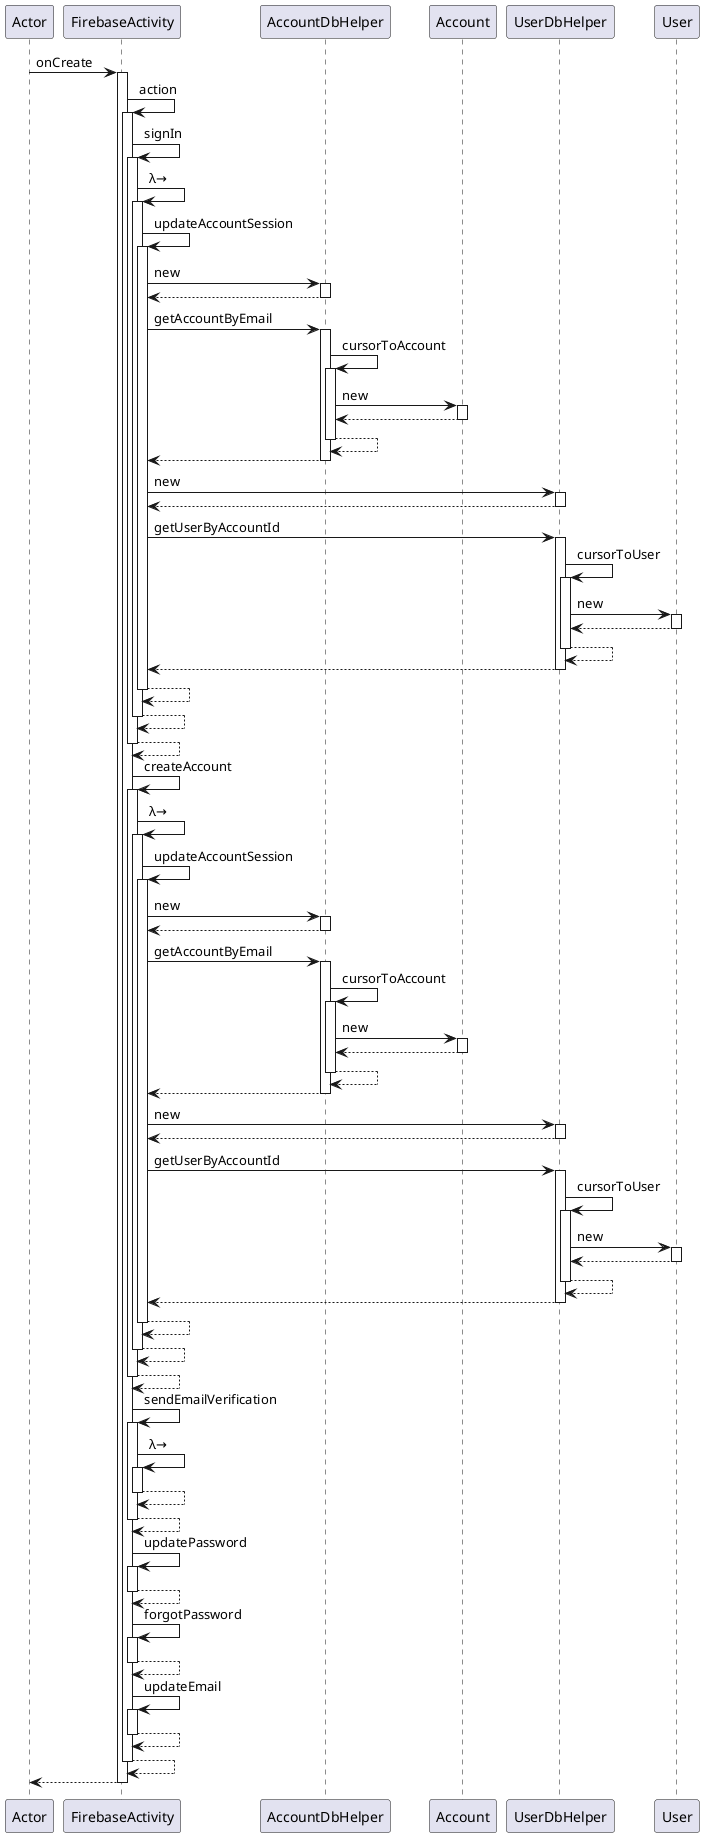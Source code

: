 @startuml
participant Actor
Actor -> FirebaseActivity : onCreate
activate FirebaseActivity
FirebaseActivity -> FirebaseActivity : action
activate FirebaseActivity
FirebaseActivity -> FirebaseActivity : signIn
activate FirebaseActivity
FirebaseActivity -> FirebaseActivity : λ→
activate FirebaseActivity
FirebaseActivity -> FirebaseActivity : updateAccountSession
activate FirebaseActivity
FirebaseActivity -> AccountDbHelper : new
activate AccountDbHelper
AccountDbHelper --> FirebaseActivity
deactivate AccountDbHelper
FirebaseActivity -> AccountDbHelper : getAccountByEmail
activate AccountDbHelper
AccountDbHelper -> AccountDbHelper : cursorToAccount
activate AccountDbHelper
AccountDbHelper -> Account : new
activate Account
Account --> AccountDbHelper
deactivate Account
AccountDbHelper --> AccountDbHelper
deactivate AccountDbHelper
AccountDbHelper --> FirebaseActivity
deactivate AccountDbHelper
FirebaseActivity -> UserDbHelper : new
activate UserDbHelper
UserDbHelper --> FirebaseActivity
deactivate UserDbHelper
FirebaseActivity -> UserDbHelper : getUserByAccountId
activate UserDbHelper
UserDbHelper -> UserDbHelper : cursorToUser
activate UserDbHelper
UserDbHelper -> User : new
activate User
User --> UserDbHelper
deactivate User
UserDbHelper --> UserDbHelper
deactivate UserDbHelper
UserDbHelper --> FirebaseActivity
deactivate UserDbHelper
FirebaseActivity --> FirebaseActivity
deactivate FirebaseActivity
FirebaseActivity --> FirebaseActivity
deactivate FirebaseActivity
FirebaseActivity --> FirebaseActivity
deactivate FirebaseActivity
FirebaseActivity -> FirebaseActivity : createAccount
activate FirebaseActivity
FirebaseActivity -> FirebaseActivity : λ→
activate FirebaseActivity
FirebaseActivity -> FirebaseActivity : updateAccountSession
activate FirebaseActivity
FirebaseActivity -> AccountDbHelper : new
activate AccountDbHelper
AccountDbHelper --> FirebaseActivity
deactivate AccountDbHelper
FirebaseActivity -> AccountDbHelper : getAccountByEmail
activate AccountDbHelper
AccountDbHelper -> AccountDbHelper : cursorToAccount
activate AccountDbHelper
AccountDbHelper -> Account : new
activate Account
Account --> AccountDbHelper
deactivate Account
AccountDbHelper --> AccountDbHelper
deactivate AccountDbHelper
AccountDbHelper --> FirebaseActivity
deactivate AccountDbHelper
FirebaseActivity -> UserDbHelper : new
activate UserDbHelper
UserDbHelper --> FirebaseActivity
deactivate UserDbHelper
FirebaseActivity -> UserDbHelper : getUserByAccountId
activate UserDbHelper
UserDbHelper -> UserDbHelper : cursorToUser
activate UserDbHelper
UserDbHelper -> User : new
activate User
User --> UserDbHelper
deactivate User
UserDbHelper --> UserDbHelper
deactivate UserDbHelper
UserDbHelper --> FirebaseActivity
deactivate UserDbHelper
FirebaseActivity --> FirebaseActivity
deactivate FirebaseActivity
FirebaseActivity --> FirebaseActivity
deactivate FirebaseActivity
FirebaseActivity --> FirebaseActivity
deactivate FirebaseActivity
FirebaseActivity -> FirebaseActivity : sendEmailVerification
activate FirebaseActivity
FirebaseActivity -> FirebaseActivity : λ→
activate FirebaseActivity
FirebaseActivity --> FirebaseActivity
deactivate FirebaseActivity
FirebaseActivity --> FirebaseActivity
deactivate FirebaseActivity
FirebaseActivity -> FirebaseActivity : updatePassword
activate FirebaseActivity
FirebaseActivity --> FirebaseActivity
deactivate FirebaseActivity
FirebaseActivity -> FirebaseActivity : forgotPassword
activate FirebaseActivity
FirebaseActivity --> FirebaseActivity
deactivate FirebaseActivity
FirebaseActivity -> FirebaseActivity : updateEmail
activate FirebaseActivity
FirebaseActivity --> FirebaseActivity
deactivate FirebaseActivity
FirebaseActivity --> FirebaseActivity
deactivate FirebaseActivity
return
@enduml